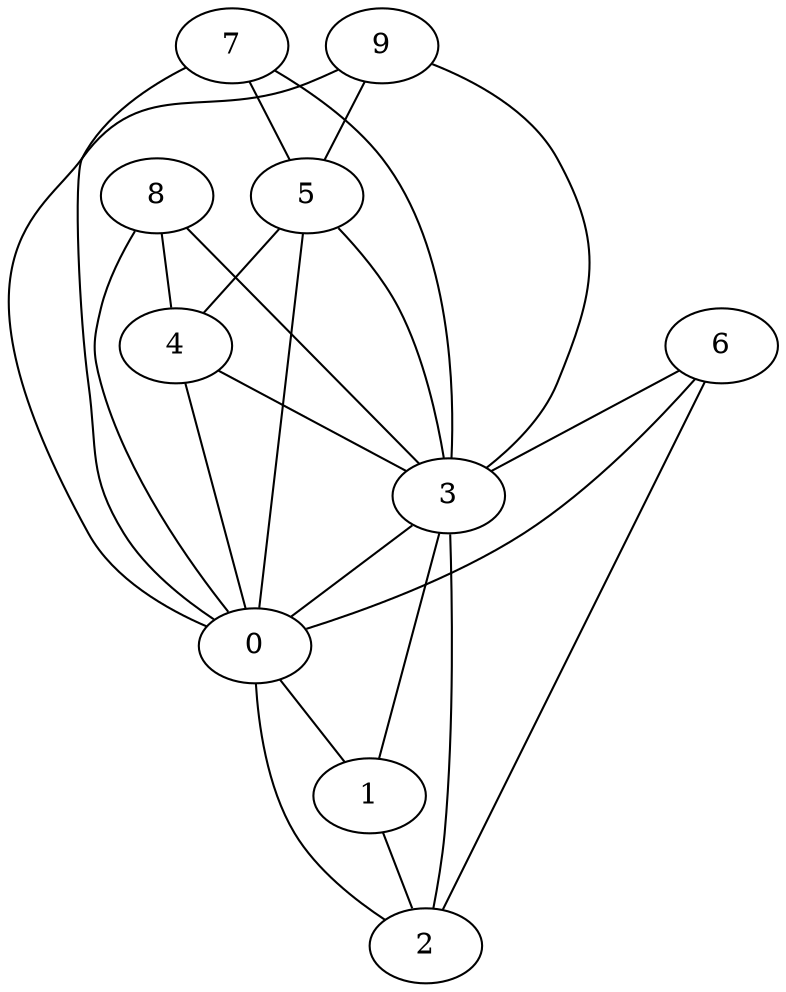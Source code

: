 graph {
    0 [ label = "0" ]
    1 [ label = "1" ]
    2 [ label = "2" ]
    3 [ label = "3" ]
    4 [ label = "4" ]
    5 [ label = "5" ]
    6 [ label = "6" ]
    7 [ label = "7" ]
    8 [ label = "8" ]
    9 [ label = "9" ]
    0 -- 1 [ ]
    0 -- 2 [ ]
    1 -- 2 [ ]
    3 -- 0 [ ]
    3 -- 1 [ ]
    3 -- 2 [ ]
    4 -- 0 [ ]
    9 -- 5 [ ]
    4 -- 3 [ ]
    5 -- 0 [ ]
    5 -- 3 [ ]
    5 -- 4 [ ]
    6 -- 0 [ ]
    6 -- 2 [ ]
    6 -- 3 [ ]
    7 -- 0 [ ]
    7 -- 3 [ ]
    7 -- 5 [ ]
    8 -- 0 [ ]
    8 -- 3 [ ]
    8 -- 4 [ ]
    9 -- 0 [ ]
    9 -- 3 [ ]
}
